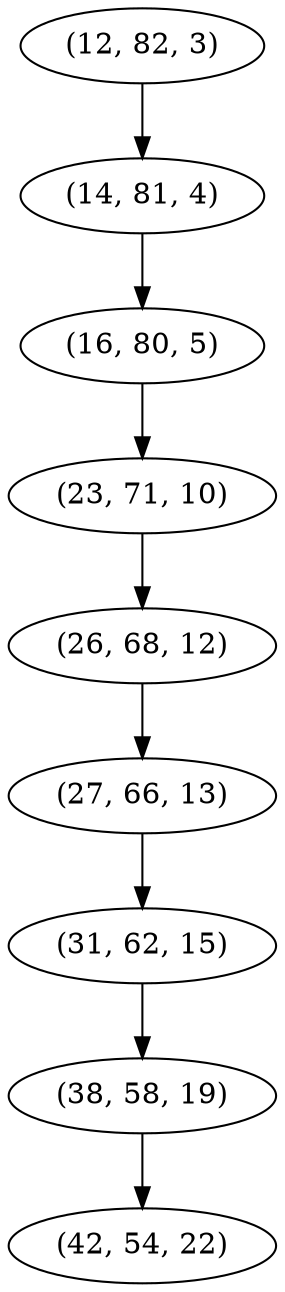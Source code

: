 digraph tree {
    "(12, 82, 3)";
    "(14, 81, 4)";
    "(16, 80, 5)";
    "(23, 71, 10)";
    "(26, 68, 12)";
    "(27, 66, 13)";
    "(31, 62, 15)";
    "(38, 58, 19)";
    "(42, 54, 22)";
    "(12, 82, 3)" -> "(14, 81, 4)";
    "(14, 81, 4)" -> "(16, 80, 5)";
    "(16, 80, 5)" -> "(23, 71, 10)";
    "(23, 71, 10)" -> "(26, 68, 12)";
    "(26, 68, 12)" -> "(27, 66, 13)";
    "(27, 66, 13)" -> "(31, 62, 15)";
    "(31, 62, 15)" -> "(38, 58, 19)";
    "(38, 58, 19)" -> "(42, 54, 22)";
}
